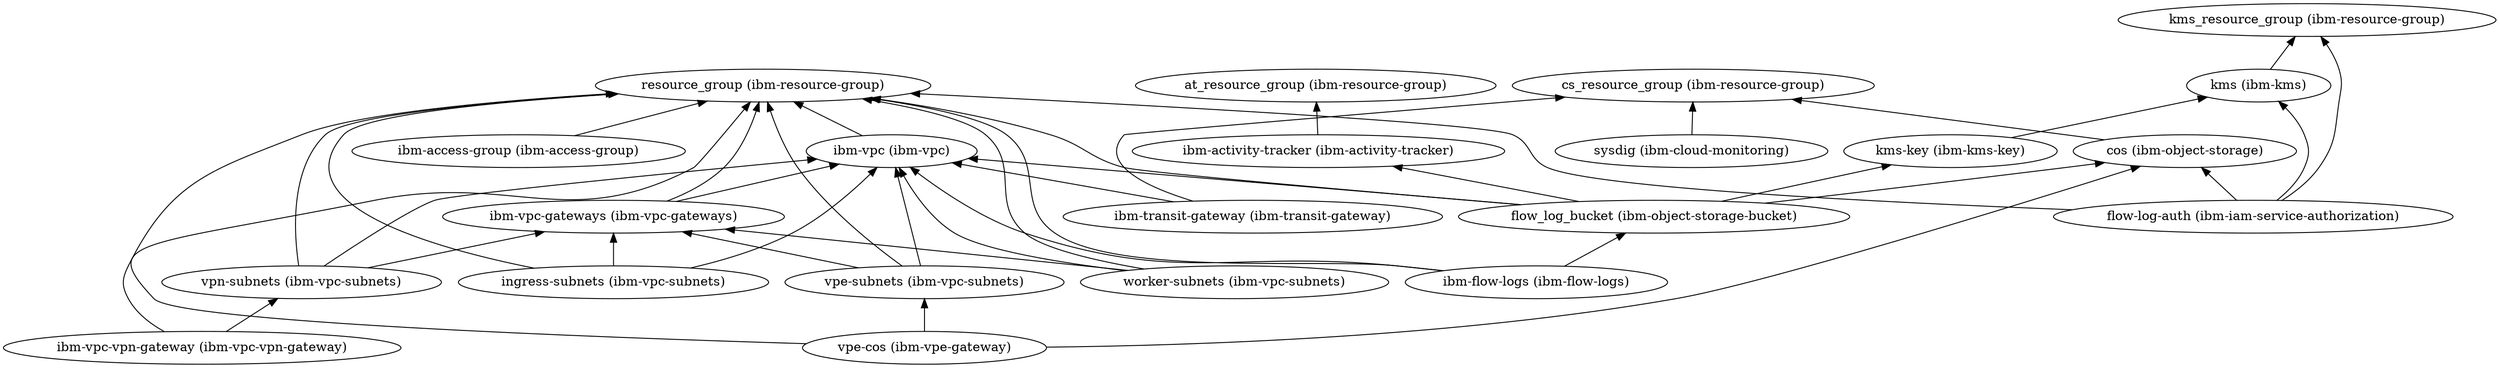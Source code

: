 digraph {
    rankdir="BT"
    "kms_resource_group (ibm-resource-group)"
"at_resource_group (ibm-resource-group)"
"resource_group (ibm-resource-group)"
"cs_resource_group (ibm-resource-group)"
"ibm-access-group (ibm-access-group)" -> "resource_group (ibm-resource-group)"
"ibm-access-group (ibm-access-group)"
"ibm-activity-tracker (ibm-activity-tracker)" -> "at_resource_group (ibm-resource-group)"
"ibm-activity-tracker (ibm-activity-tracker)"
"sysdig (ibm-cloud-monitoring)" -> "cs_resource_group (ibm-resource-group)"
"sysdig (ibm-cloud-monitoring)"
"ibm-flow-logs (ibm-flow-logs)" -> "resource_group (ibm-resource-group)"
"ibm-flow-logs (ibm-flow-logs)" -> "flow_log_bucket (ibm-object-storage-bucket)"
"ibm-flow-logs (ibm-flow-logs)" -> "ibm-vpc (ibm-vpc)"
"ibm-flow-logs (ibm-flow-logs)"
"flow_log_bucket (ibm-object-storage-bucket)" -> "resource_group (ibm-resource-group)"
"flow_log_bucket (ibm-object-storage-bucket)" -> "cos (ibm-object-storage)"
"flow_log_bucket (ibm-object-storage-bucket)" -> "kms-key (ibm-kms-key)"
"flow_log_bucket (ibm-object-storage-bucket)" -> "ibm-activity-tracker (ibm-activity-tracker)"
"flow_log_bucket (ibm-object-storage-bucket)" -> "ibm-vpc (ibm-vpc)"
"flow_log_bucket (ibm-object-storage-bucket)"
"cos (ibm-object-storage)" -> "cs_resource_group (ibm-resource-group)"
"cos (ibm-object-storage)"
"kms-key (ibm-kms-key)" -> "kms (ibm-kms)"
"kms-key (ibm-kms-key)"
"kms (ibm-kms)" -> "kms_resource_group (ibm-resource-group)"
"kms (ibm-kms)"
"ibm-vpc (ibm-vpc)" -> "resource_group (ibm-resource-group)"
"ibm-vpc (ibm-vpc)"
"flow-log-auth (ibm-iam-service-authorization)" -> "kms (ibm-kms)"
"flow-log-auth (ibm-iam-service-authorization)" -> "kms_resource_group (ibm-resource-group)"
"flow-log-auth (ibm-iam-service-authorization)" -> "cos (ibm-object-storage)"
"flow-log-auth (ibm-iam-service-authorization)" -> "resource_group (ibm-resource-group)"
"flow-log-auth (ibm-iam-service-authorization)"
"ibm-vpc-gateways (ibm-vpc-gateways)" -> "resource_group (ibm-resource-group)"
"ibm-vpc-gateways (ibm-vpc-gateways)" -> "ibm-vpc (ibm-vpc)"
"ibm-vpc-gateways (ibm-vpc-gateways)"
"worker-subnets (ibm-vpc-subnets)" -> "resource_group (ibm-resource-group)"
"worker-subnets (ibm-vpc-subnets)" -> "ibm-vpc (ibm-vpc)"
"worker-subnets (ibm-vpc-subnets)" -> "ibm-vpc-gateways (ibm-vpc-gateways)"
"worker-subnets (ibm-vpc-subnets)"
"vpe-subnets (ibm-vpc-subnets)" -> "resource_group (ibm-resource-group)"
"vpe-subnets (ibm-vpc-subnets)" -> "ibm-vpc (ibm-vpc)"
"vpe-subnets (ibm-vpc-subnets)" -> "ibm-vpc-gateways (ibm-vpc-gateways)"
"vpe-subnets (ibm-vpc-subnets)"
"ingress-subnets (ibm-vpc-subnets)" -> "resource_group (ibm-resource-group)"
"ingress-subnets (ibm-vpc-subnets)" -> "ibm-vpc (ibm-vpc)"
"ingress-subnets (ibm-vpc-subnets)" -> "ibm-vpc-gateways (ibm-vpc-gateways)"
"ingress-subnets (ibm-vpc-subnets)"
"ibm-vpc-vpn-gateway (ibm-vpc-vpn-gateway)" -> "resource_group (ibm-resource-group)"
"ibm-vpc-vpn-gateway (ibm-vpc-vpn-gateway)" -> "vpn-subnets (ibm-vpc-subnets)"
"ibm-vpc-vpn-gateway (ibm-vpc-vpn-gateway)"
"vpn-subnets (ibm-vpc-subnets)" -> "resource_group (ibm-resource-group)"
"vpn-subnets (ibm-vpc-subnets)" -> "ibm-vpc (ibm-vpc)"
"vpn-subnets (ibm-vpc-subnets)" -> "ibm-vpc-gateways (ibm-vpc-gateways)"
"vpn-subnets (ibm-vpc-subnets)"
"vpe-cos (ibm-vpe-gateway)" -> "resource_group (ibm-resource-group)"
"vpe-cos (ibm-vpe-gateway)" -> "vpe-subnets (ibm-vpc-subnets)"
"vpe-cos (ibm-vpe-gateway)" -> "cos (ibm-object-storage)"
"vpe-cos (ibm-vpe-gateway)"
"ibm-transit-gateway (ibm-transit-gateway)" -> "cs_resource_group (ibm-resource-group)"
"ibm-transit-gateway (ibm-transit-gateway)" -> "ibm-vpc (ibm-vpc)"
"ibm-transit-gateway (ibm-transit-gateway)"
  }